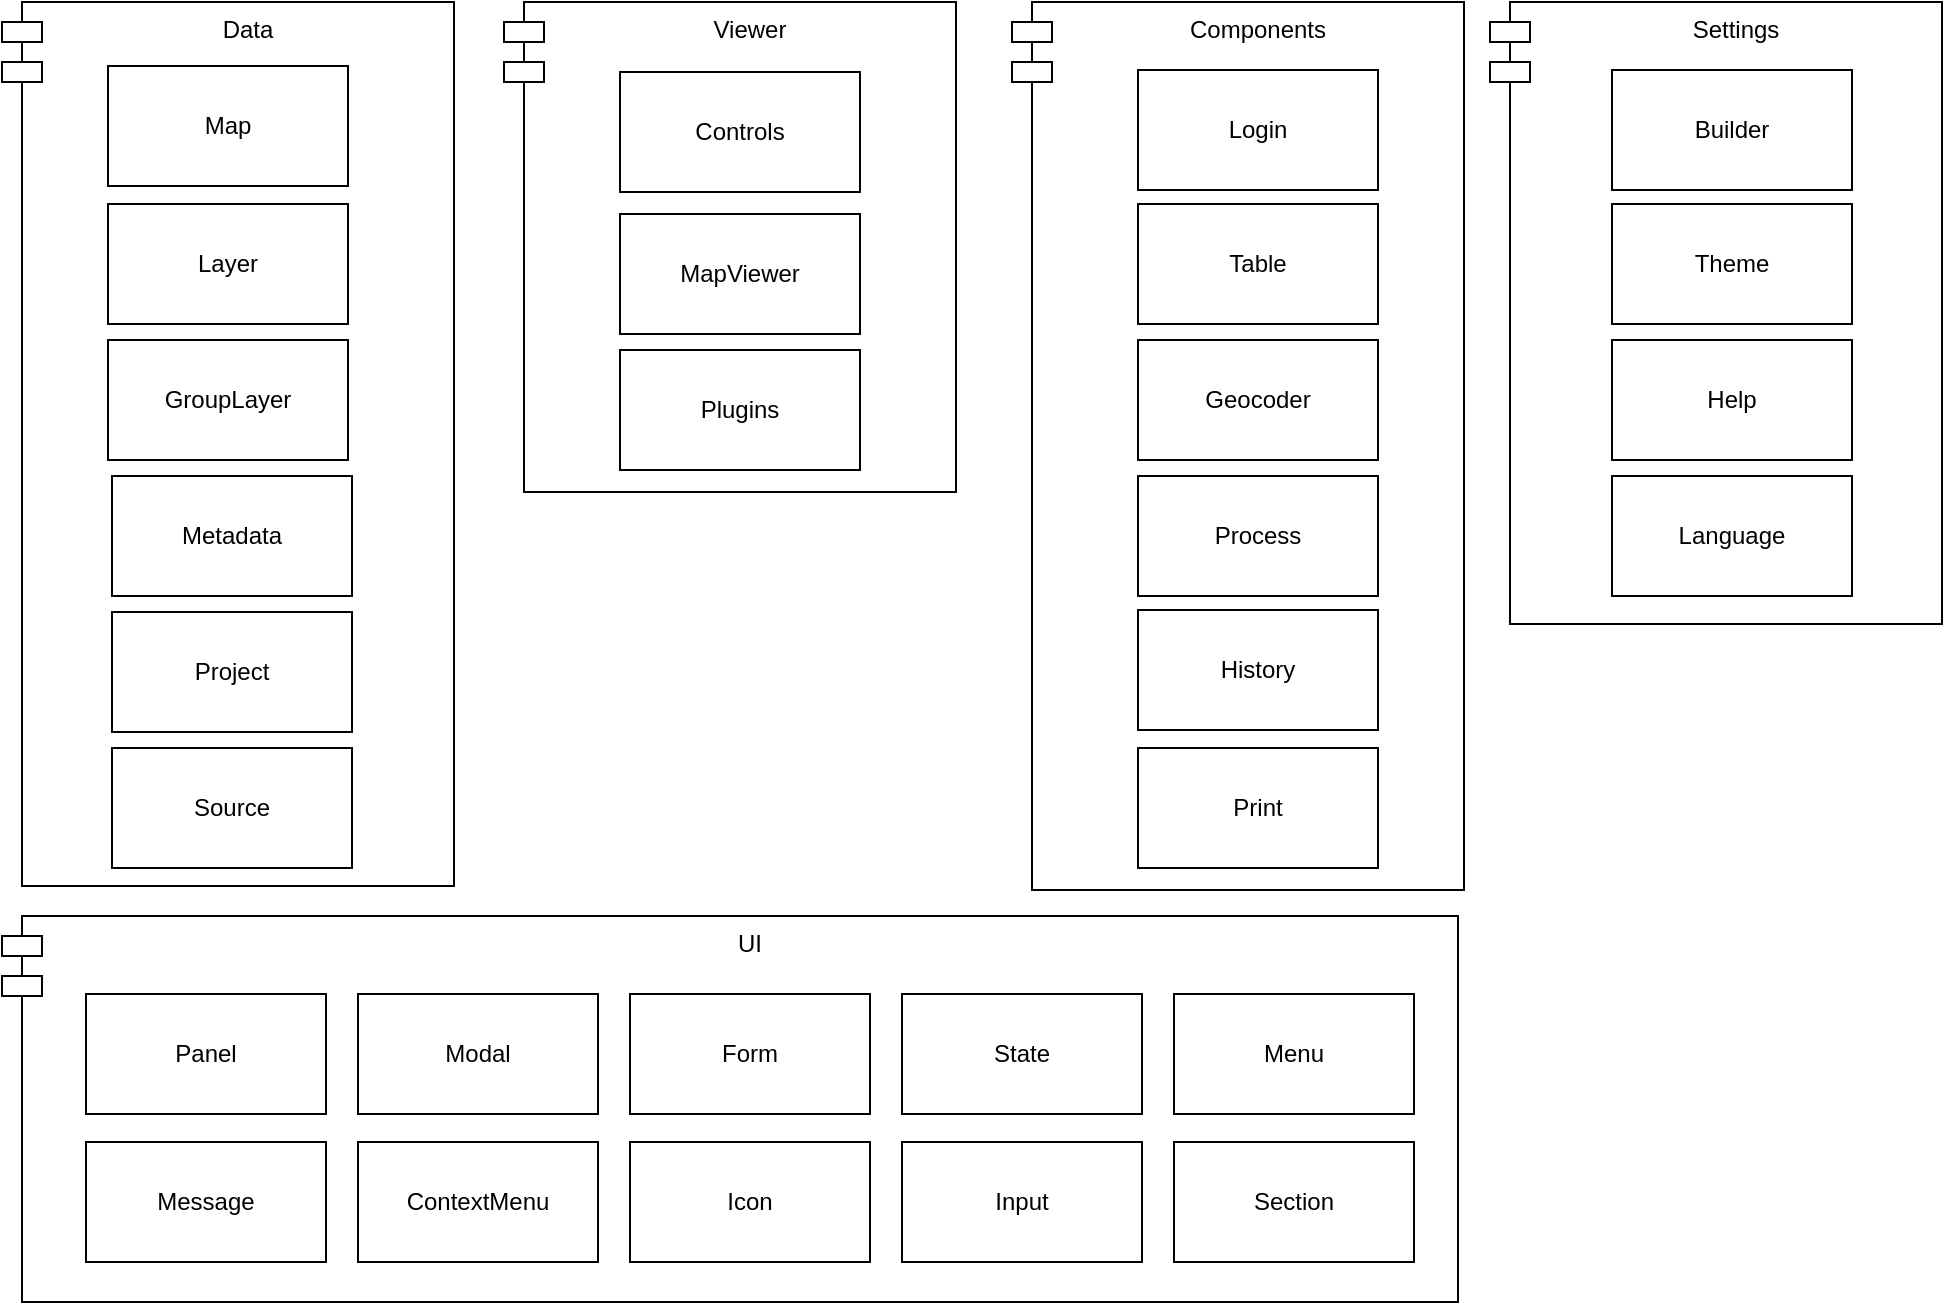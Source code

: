<mxfile>
    <diagram id="CWb_n4CAjd2z9gFYFfTj" name="Modules">
        <mxGraphModel dx="1072" dy="470" grid="0" gridSize="10" guides="1" tooltips="1" connect="1" arrows="1" fold="1" page="1" pageScale="1" pageWidth="1169" pageHeight="827" math="0" shadow="0">
            <root>
                <mxCell id="0"/>
                <mxCell id="1" parent="0"/>
                <mxCell id="gD5JubQlsYifofTVkJNf-137" value="UI" style="shape=module;align=left;spacingLeft=20;align=center;verticalAlign=top;" parent="1" vertex="1">
                    <mxGeometry x="99" y="546" width="728" height="193" as="geometry"/>
                </mxCell>
                <mxCell id="gD5JubQlsYifofTVkJNf-133" value="Settings" style="shape=module;align=left;spacingLeft=20;align=center;verticalAlign=top;" parent="1" vertex="1">
                    <mxGeometry x="843" y="89" width="226" height="311" as="geometry"/>
                </mxCell>
                <mxCell id="gD5JubQlsYifofTVkJNf-132" value="Components" style="shape=module;align=left;spacingLeft=20;align=center;verticalAlign=top;" parent="1" vertex="1">
                    <mxGeometry x="604" y="89" width="226" height="444" as="geometry"/>
                </mxCell>
                <mxCell id="gD5JubQlsYifofTVkJNf-120" value="Data" style="shape=module;align=left;spacingLeft=20;align=center;verticalAlign=top;" parent="1" vertex="1">
                    <mxGeometry x="99" y="89" width="226" height="442" as="geometry"/>
                </mxCell>
                <mxCell id="109" value="Login" style="rounded=0;whiteSpace=wrap;html=1;" parent="1" vertex="1">
                    <mxGeometry x="667" y="123" width="120" height="60" as="geometry"/>
                </mxCell>
                <mxCell id="110" value="Help" style="rounded=0;whiteSpace=wrap;html=1;" parent="1" vertex="1">
                    <mxGeometry x="904" y="258" width="120" height="60" as="geometry"/>
                </mxCell>
                <mxCell id="111" value="Process" style="rounded=0;whiteSpace=wrap;html=1;" parent="1" vertex="1">
                    <mxGeometry x="667" y="326" width="120" height="60" as="geometry"/>
                </mxCell>
                <mxCell id="112" value="Layer" style="rounded=0;whiteSpace=wrap;html=1;" parent="1" vertex="1">
                    <mxGeometry x="152" y="190" width="120" height="60" as="geometry"/>
                </mxCell>
                <mxCell id="113" value="Menu" style="rounded=0;whiteSpace=wrap;html=1;" parent="1" vertex="1">
                    <mxGeometry x="685" y="585" width="120" height="60" as="geometry"/>
                </mxCell>
                <mxCell id="114" value="Map" style="rounded=0;whiteSpace=wrap;html=1;" parent="1" vertex="1">
                    <mxGeometry x="152" y="121" width="120" height="60" as="geometry"/>
                </mxCell>
                <mxCell id="115" value="Table" style="rounded=0;whiteSpace=wrap;html=1;" parent="1" vertex="1">
                    <mxGeometry x="667" y="190" width="120" height="60" as="geometry"/>
                </mxCell>
                <mxCell id="116" value="Geocoder" style="rounded=0;whiteSpace=wrap;html=1;" parent="1" vertex="1">
                    <mxGeometry x="667" y="258" width="120" height="60" as="geometry"/>
                </mxCell>
                <mxCell id="118" value="Print" style="rounded=0;whiteSpace=wrap;html=1;" parent="1" vertex="1">
                    <mxGeometry x="667" y="462" width="120" height="60" as="geometry"/>
                </mxCell>
                <mxCell id="uoo7UDj4XoM6Ld0TAv-9-122" value="Project" style="rounded=0;whiteSpace=wrap;html=1;" parent="1" vertex="1">
                    <mxGeometry x="154" y="394" width="120" height="60" as="geometry"/>
                </mxCell>
                <mxCell id="uoo7UDj4XoM6Ld0TAv-9-124" value="History" style="rounded=0;whiteSpace=wrap;html=1;" parent="1" vertex="1">
                    <mxGeometry x="667" y="393" width="120" height="60" as="geometry"/>
                </mxCell>
                <mxCell id="uoo7UDj4XoM6Ld0TAv-9-127" value="Builder" style="rounded=0;whiteSpace=wrap;html=1;" parent="1" vertex="1">
                    <mxGeometry x="904" y="123" width="120" height="60" as="geometry"/>
                </mxCell>
                <mxCell id="gD5JubQlsYifofTVkJNf-121" value="GroupLayer" style="rounded=0;whiteSpace=wrap;html=1;" parent="1" vertex="1">
                    <mxGeometry x="152" y="258" width="120" height="60" as="geometry"/>
                </mxCell>
                <mxCell id="gD5JubQlsYifofTVkJNf-122" value="Section" style="rounded=0;whiteSpace=wrap;html=1;" parent="1" vertex="1">
                    <mxGeometry x="685" y="659" width="120" height="60" as="geometry"/>
                </mxCell>
                <mxCell id="gD5JubQlsYifofTVkJNf-124" value="Metadata" style="rounded=0;whiteSpace=wrap;html=1;" parent="1" vertex="1">
                    <mxGeometry x="154" y="326" width="120" height="60" as="geometry"/>
                </mxCell>
                <mxCell id="gD5JubQlsYifofTVkJNf-134" value="Language" style="rounded=0;whiteSpace=wrap;html=1;" parent="1" vertex="1">
                    <mxGeometry x="904" y="326" width="120" height="60" as="geometry"/>
                </mxCell>
                <mxCell id="gD5JubQlsYifofTVkJNf-135" value="Theme" style="rounded=0;whiteSpace=wrap;html=1;" parent="1" vertex="1">
                    <mxGeometry x="904" y="190" width="120" height="60" as="geometry"/>
                </mxCell>
                <mxCell id="gD5JubQlsYifofTVkJNf-136" value="State" style="rounded=0;whiteSpace=wrap;html=1;" parent="1" vertex="1">
                    <mxGeometry x="549" y="585" width="120" height="60" as="geometry"/>
                </mxCell>
                <mxCell id="gD5JubQlsYifofTVkJNf-138" value="Panel" style="rounded=0;whiteSpace=wrap;html=1;" parent="1" vertex="1">
                    <mxGeometry x="141" y="585" width="120" height="60" as="geometry"/>
                </mxCell>
                <mxCell id="gD5JubQlsYifofTVkJNf-139" value="Modal" style="rounded=0;whiteSpace=wrap;html=1;" parent="1" vertex="1">
                    <mxGeometry x="277" y="585" width="120" height="60" as="geometry"/>
                </mxCell>
                <mxCell id="gD5JubQlsYifofTVkJNf-140" value="Form" style="rounded=0;whiteSpace=wrap;html=1;" parent="1" vertex="1">
                    <mxGeometry x="413" y="585" width="120" height="60" as="geometry"/>
                </mxCell>
                <mxCell id="gD5JubQlsYifofTVkJNf-141" value="Message" style="rounded=0;whiteSpace=wrap;html=1;" parent="1" vertex="1">
                    <mxGeometry x="141" y="659" width="120" height="60" as="geometry"/>
                </mxCell>
                <mxCell id="gD5JubQlsYifofTVkJNf-142" value="ContextMenu" style="rounded=0;whiteSpace=wrap;html=1;" parent="1" vertex="1">
                    <mxGeometry x="277" y="659" width="120" height="60" as="geometry"/>
                </mxCell>
                <mxCell id="gD5JubQlsYifofTVkJNf-143" value="Icon" style="rounded=0;whiteSpace=wrap;html=1;" parent="1" vertex="1">
                    <mxGeometry x="413" y="659" width="120" height="60" as="geometry"/>
                </mxCell>
                <mxCell id="gD5JubQlsYifofTVkJNf-145" value="Input" style="rounded=0;whiteSpace=wrap;html=1;" parent="1" vertex="1">
                    <mxGeometry x="549" y="659" width="120" height="60" as="geometry"/>
                </mxCell>
                <mxCell id="gD5JubQlsYifofTVkJNf-147" value="" style="group" parent="1" vertex="1" connectable="0">
                    <mxGeometry x="350" y="89" width="226" height="245" as="geometry"/>
                </mxCell>
                <mxCell id="gD5JubQlsYifofTVkJNf-127" value="Viewer" style="shape=module;align=left;spacingLeft=20;align=center;verticalAlign=top;" parent="gD5JubQlsYifofTVkJNf-147" vertex="1">
                    <mxGeometry width="226" height="245" as="geometry"/>
                </mxCell>
                <mxCell id="uoo7UDj4XoM6Ld0TAv-9-128" value="Controls" style="rounded=0;whiteSpace=wrap;html=1;" parent="gD5JubQlsYifofTVkJNf-147" vertex="1">
                    <mxGeometry x="58" y="35" width="120" height="60" as="geometry"/>
                </mxCell>
                <mxCell id="gD5JubQlsYifofTVkJNf-128" value="MapViewer" style="rounded=0;whiteSpace=wrap;html=1;" parent="gD5JubQlsYifofTVkJNf-147" vertex="1">
                    <mxGeometry x="58" y="106" width="120" height="60" as="geometry"/>
                </mxCell>
                <mxCell id="gD5JubQlsYifofTVkJNf-129" value="Plugins" style="rounded=0;whiteSpace=wrap;html=1;" parent="gD5JubQlsYifofTVkJNf-147" vertex="1">
                    <mxGeometry x="58" y="174" width="120" height="60" as="geometry"/>
                </mxCell>
                <mxCell id="119" value="Source" style="rounded=0;whiteSpace=wrap;html=1;" vertex="1" parent="1">
                    <mxGeometry x="154" y="462" width="120" height="60" as="geometry"/>
                </mxCell>
            </root>
        </mxGraphModel>
    </diagram>
</mxfile>